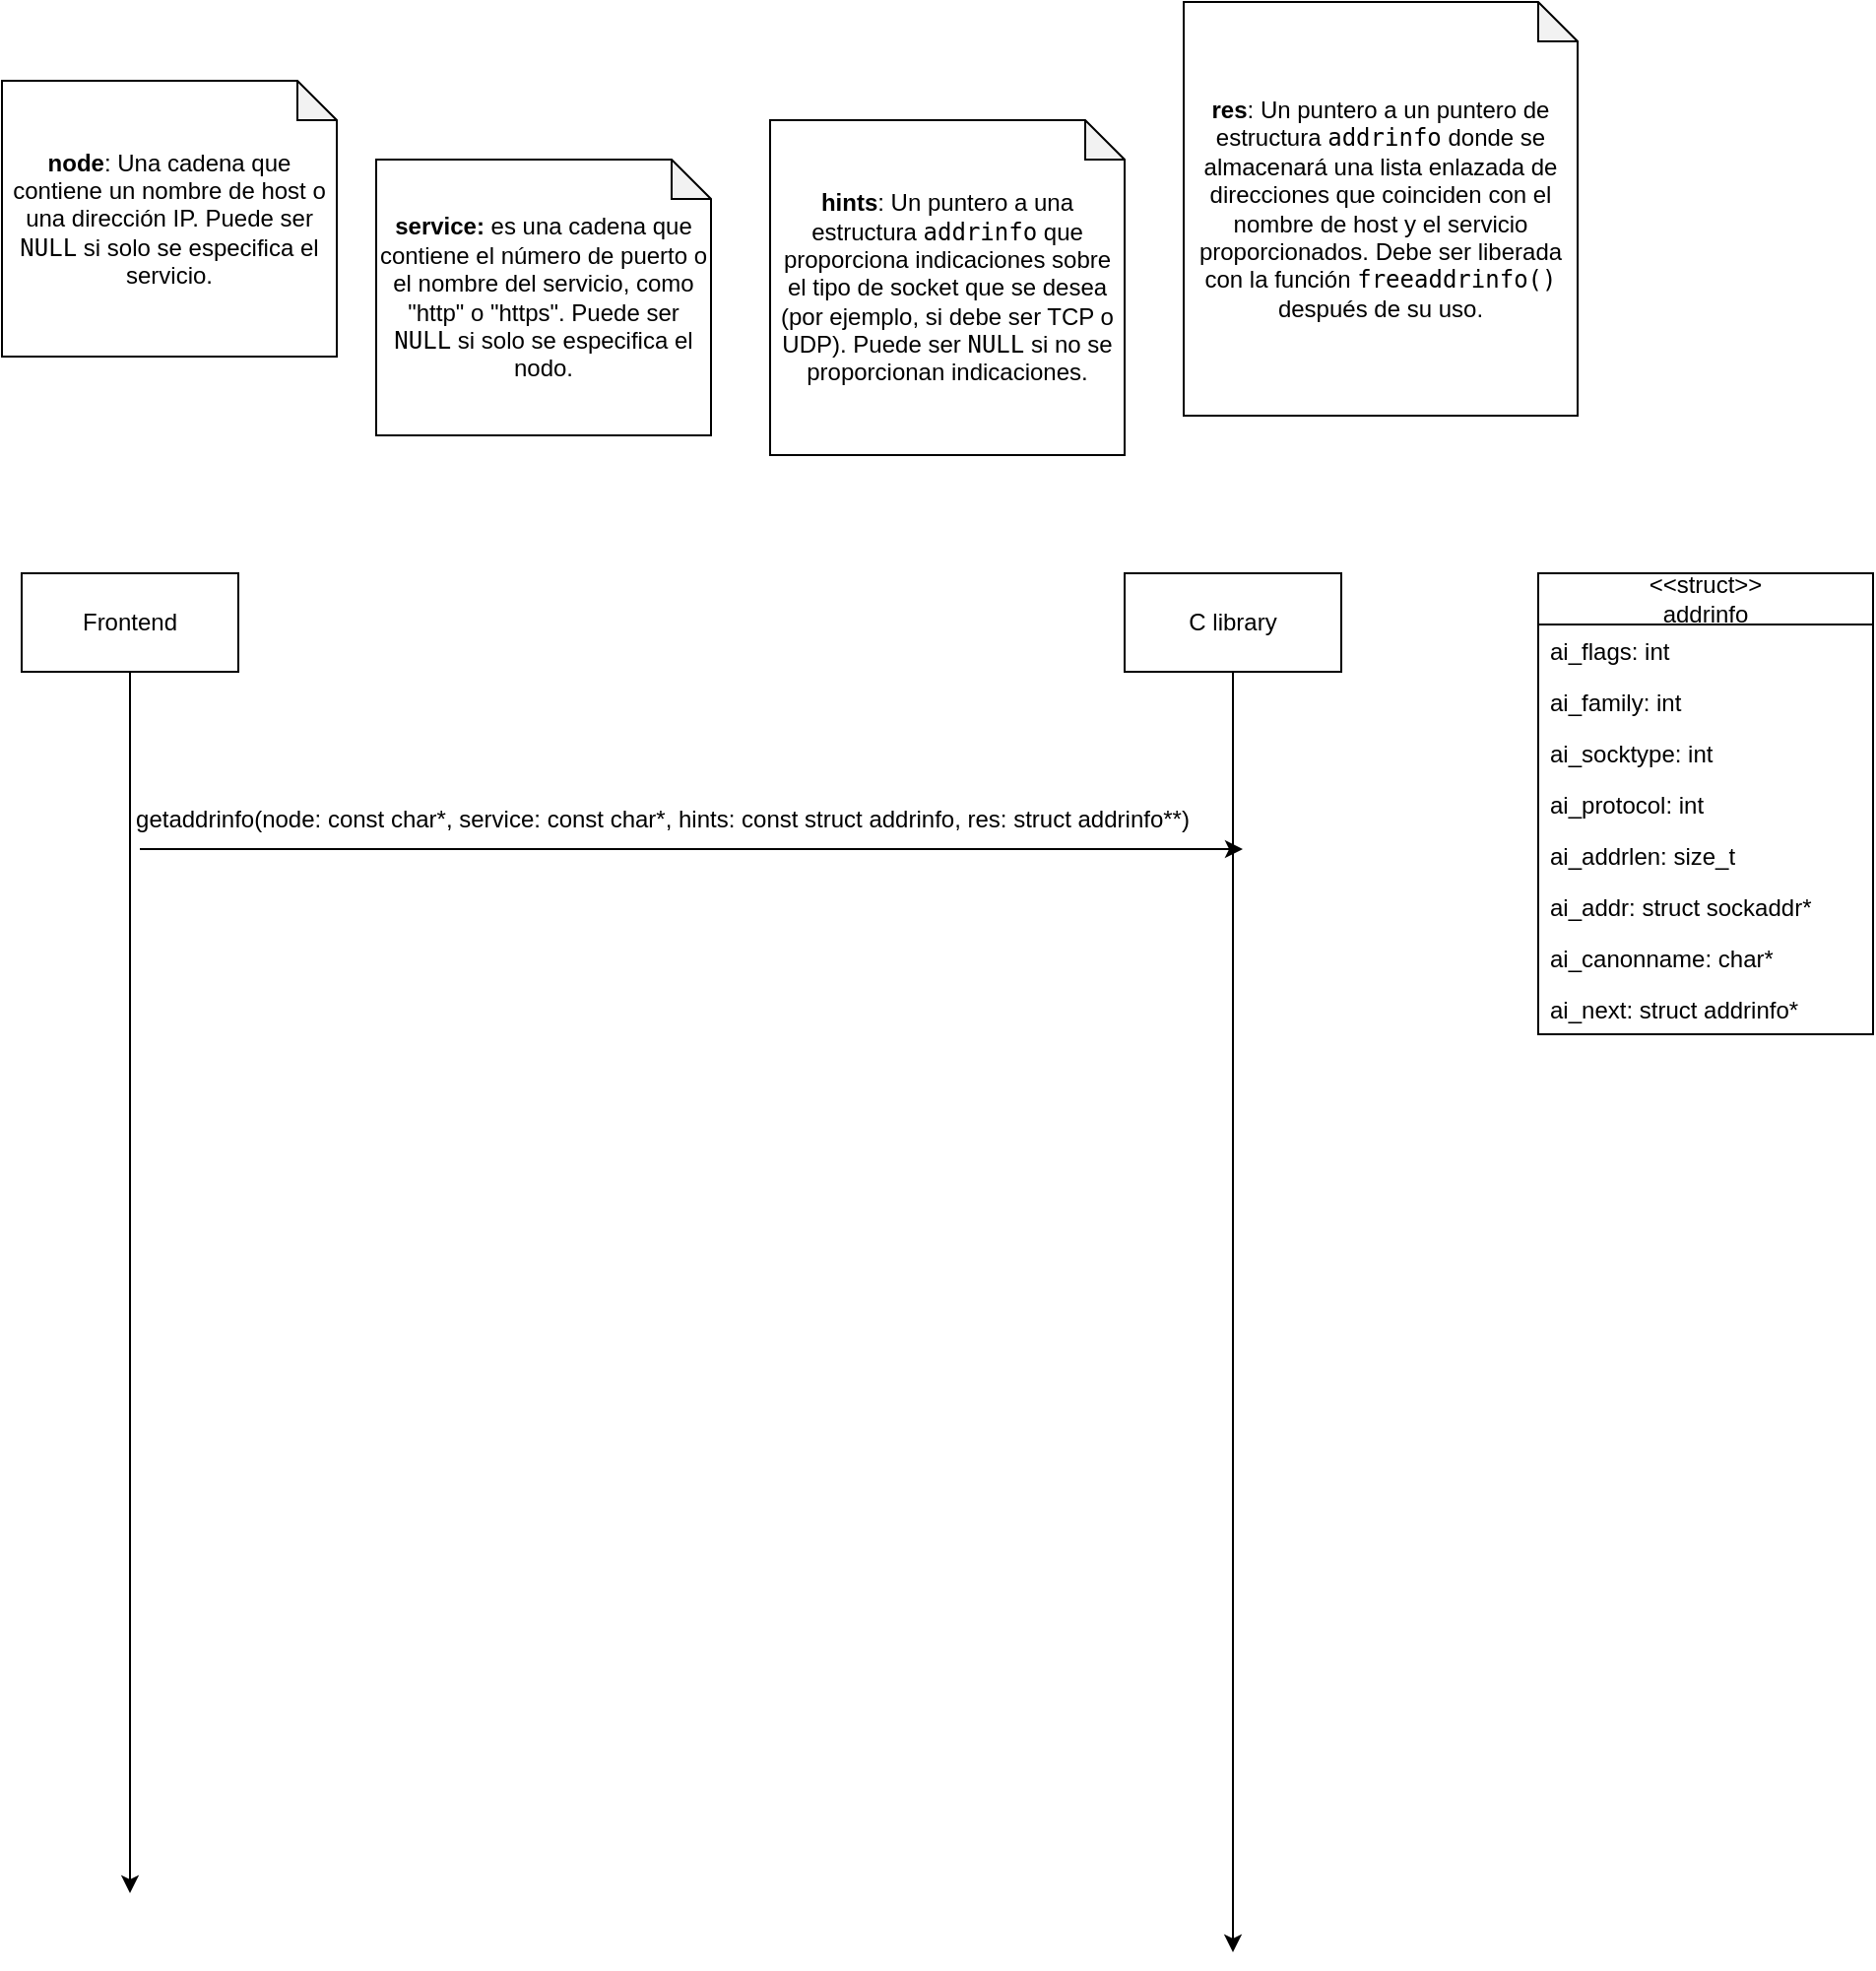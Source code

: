 <mxfile version="24.6.4" type="github">
  <diagram name="Page-1" id="5t9SXQHwzMr7FMVrbLiX">
    <mxGraphModel dx="1609" dy="2029" grid="1" gridSize="10" guides="1" tooltips="1" connect="1" arrows="1" fold="1" page="1" pageScale="1" pageWidth="850" pageHeight="1100" math="0" shadow="0">
      <root>
        <mxCell id="0" />
        <mxCell id="1" parent="0" />
        <mxCell id="mOT4k2AXeN2p3QyFXt1q-4" style="edgeStyle=orthogonalEdgeStyle;rounded=0;orthogonalLoop=1;jettySize=auto;html=1;" edge="1" parent="1" source="mOT4k2AXeN2p3QyFXt1q-2">
          <mxGeometry relative="1" as="geometry">
            <mxPoint x="195" y="770" as="targetPoint" />
          </mxGeometry>
        </mxCell>
        <mxCell id="mOT4k2AXeN2p3QyFXt1q-2" value="Frontend" style="html=1;whiteSpace=wrap;" vertex="1" parent="1">
          <mxGeometry x="140" y="100" width="110" height="50" as="geometry" />
        </mxCell>
        <mxCell id="mOT4k2AXeN2p3QyFXt1q-5" style="edgeStyle=orthogonalEdgeStyle;rounded=0;orthogonalLoop=1;jettySize=auto;html=1;" edge="1" parent="1" source="mOT4k2AXeN2p3QyFXt1q-3">
          <mxGeometry relative="1" as="geometry">
            <mxPoint x="755" y="800" as="targetPoint" />
          </mxGeometry>
        </mxCell>
        <mxCell id="mOT4k2AXeN2p3QyFXt1q-3" value="C library" style="html=1;whiteSpace=wrap;" vertex="1" parent="1">
          <mxGeometry x="700" y="100" width="110" height="50" as="geometry" />
        </mxCell>
        <mxCell id="mOT4k2AXeN2p3QyFXt1q-6" value="" style="endArrow=classic;html=1;rounded=0;" edge="1" parent="1">
          <mxGeometry width="50" height="50" relative="1" as="geometry">
            <mxPoint x="200" y="240" as="sourcePoint" />
            <mxPoint x="760" y="240" as="targetPoint" />
          </mxGeometry>
        </mxCell>
        <mxCell id="mOT4k2AXeN2p3QyFXt1q-7" value="getaddrinfo(node: const char*, service: const char*, hints: const struct addrinfo, res: struct addrinfo**)" style="text;html=1;align=center;verticalAlign=middle;resizable=0;points=[];autosize=1;strokeColor=none;fillColor=none;" vertex="1" parent="1">
          <mxGeometry x="185" y="210" width="560" height="30" as="geometry" />
        </mxCell>
        <mxCell id="mOT4k2AXeN2p3QyFXt1q-9" value="&lt;b&gt;service:&lt;/b&gt; es una cadena que contiene el número de puerto o el nombre del servicio, como &quot;http&quot; o &quot;https&quot;. Puede ser &lt;code&gt;NULL&lt;/code&gt; si solo se especifica el nodo." style="shape=note;whiteSpace=wrap;html=1;backgroundOutline=1;darkOpacity=0.05;size=20;" vertex="1" parent="1">
          <mxGeometry x="320" y="-110" width="170" height="140" as="geometry" />
        </mxCell>
        <mxCell id="mOT4k2AXeN2p3QyFXt1q-10" value="&lt;strong&gt;node&lt;/strong&gt;: Una cadena que contiene un nombre de host o una dirección IP. Puede ser &lt;code&gt;NULL&lt;/code&gt; si solo se especifica el servicio." style="shape=note;whiteSpace=wrap;html=1;backgroundOutline=1;darkOpacity=0.05;size=20;" vertex="1" parent="1">
          <mxGeometry x="130" y="-150" width="170" height="140" as="geometry" />
        </mxCell>
        <mxCell id="mOT4k2AXeN2p3QyFXt1q-11" value="&lt;strong&gt;hints&lt;/strong&gt;: Un puntero a una estructura &lt;code&gt;addrinfo&lt;/code&gt; que proporciona indicaciones sobre el tipo de socket que se desea (por ejemplo, si debe ser TCP o UDP). Puede ser &lt;code&gt;NULL&lt;/code&gt; si no se proporcionan indicaciones." style="shape=note;whiteSpace=wrap;html=1;backgroundOutline=1;darkOpacity=0.05;size=20;" vertex="1" parent="1">
          <mxGeometry x="520" y="-130" width="180" height="170" as="geometry" />
        </mxCell>
        <mxCell id="mOT4k2AXeN2p3QyFXt1q-12" value="&lt;strong&gt;res&lt;/strong&gt;: Un puntero a un puntero de estructura &lt;code&gt;addrinfo&lt;/code&gt; donde se almacenará una lista enlazada de direcciones que coinciden con el nombre de host y el servicio proporcionados. Debe ser liberada con la función &lt;code&gt;freeaddrinfo()&lt;/code&gt; después de su uso." style="shape=note;whiteSpace=wrap;html=1;backgroundOutline=1;darkOpacity=0.05;size=20;" vertex="1" parent="1">
          <mxGeometry x="730" y="-190" width="200" height="210" as="geometry" />
        </mxCell>
        <mxCell id="mOT4k2AXeN2p3QyFXt1q-14" value="&amp;lt;&amp;lt;struct&amp;gt;&amp;gt;&lt;br&gt;&lt;div&gt;addrinfo&lt;/div&gt;" style="swimlane;fontStyle=0;childLayout=stackLayout;horizontal=1;startSize=26;fillColor=none;horizontalStack=0;resizeParent=1;resizeParentMax=0;resizeLast=0;collapsible=1;marginBottom=0;whiteSpace=wrap;html=1;" vertex="1" parent="1">
          <mxGeometry x="910" y="100" width="170" height="234" as="geometry" />
        </mxCell>
        <mxCell id="mOT4k2AXeN2p3QyFXt1q-15" value="ai_flags: int" style="text;strokeColor=none;fillColor=none;align=left;verticalAlign=top;spacingLeft=4;spacingRight=4;overflow=hidden;rotatable=0;points=[[0,0.5],[1,0.5]];portConstraint=eastwest;whiteSpace=wrap;html=1;" vertex="1" parent="mOT4k2AXeN2p3QyFXt1q-14">
          <mxGeometry y="26" width="170" height="26" as="geometry" />
        </mxCell>
        <mxCell id="mOT4k2AXeN2p3QyFXt1q-16" value="ai_family: int" style="text;strokeColor=none;fillColor=none;align=left;verticalAlign=top;spacingLeft=4;spacingRight=4;overflow=hidden;rotatable=0;points=[[0,0.5],[1,0.5]];portConstraint=eastwest;whiteSpace=wrap;html=1;" vertex="1" parent="mOT4k2AXeN2p3QyFXt1q-14">
          <mxGeometry y="52" width="170" height="26" as="geometry" />
        </mxCell>
        <mxCell id="mOT4k2AXeN2p3QyFXt1q-17" value="ai_socktype: int" style="text;strokeColor=none;fillColor=none;align=left;verticalAlign=top;spacingLeft=4;spacingRight=4;overflow=hidden;rotatable=0;points=[[0,0.5],[1,0.5]];portConstraint=eastwest;whiteSpace=wrap;html=1;" vertex="1" parent="mOT4k2AXeN2p3QyFXt1q-14">
          <mxGeometry y="78" width="170" height="26" as="geometry" />
        </mxCell>
        <mxCell id="mOT4k2AXeN2p3QyFXt1q-22" value="ai_protocol: int" style="text;strokeColor=none;fillColor=none;align=left;verticalAlign=top;spacingLeft=4;spacingRight=4;overflow=hidden;rotatable=0;points=[[0,0.5],[1,0.5]];portConstraint=eastwest;whiteSpace=wrap;html=1;" vertex="1" parent="mOT4k2AXeN2p3QyFXt1q-14">
          <mxGeometry y="104" width="170" height="26" as="geometry" />
        </mxCell>
        <mxCell id="mOT4k2AXeN2p3QyFXt1q-23" value="ai_addrlen: size_t" style="text;strokeColor=none;fillColor=none;align=left;verticalAlign=top;spacingLeft=4;spacingRight=4;overflow=hidden;rotatable=0;points=[[0,0.5],[1,0.5]];portConstraint=eastwest;whiteSpace=wrap;html=1;" vertex="1" parent="mOT4k2AXeN2p3QyFXt1q-14">
          <mxGeometry y="130" width="170" height="26" as="geometry" />
        </mxCell>
        <mxCell id="mOT4k2AXeN2p3QyFXt1q-24" value="ai_addr: struct sockaddr*" style="text;strokeColor=none;fillColor=none;align=left;verticalAlign=top;spacingLeft=4;spacingRight=4;overflow=hidden;rotatable=0;points=[[0,0.5],[1,0.5]];portConstraint=eastwest;whiteSpace=wrap;html=1;" vertex="1" parent="mOT4k2AXeN2p3QyFXt1q-14">
          <mxGeometry y="156" width="170" height="26" as="geometry" />
        </mxCell>
        <mxCell id="mOT4k2AXeN2p3QyFXt1q-25" value="ai_canonname: char*" style="text;strokeColor=none;fillColor=none;align=left;verticalAlign=top;spacingLeft=4;spacingRight=4;overflow=hidden;rotatable=0;points=[[0,0.5],[1,0.5]];portConstraint=eastwest;whiteSpace=wrap;html=1;" vertex="1" parent="mOT4k2AXeN2p3QyFXt1q-14">
          <mxGeometry y="182" width="170" height="26" as="geometry" />
        </mxCell>
        <mxCell id="mOT4k2AXeN2p3QyFXt1q-26" value="ai_next: struct addrinfo*" style="text;strokeColor=none;fillColor=none;align=left;verticalAlign=top;spacingLeft=4;spacingRight=4;overflow=hidden;rotatable=0;points=[[0,0.5],[1,0.5]];portConstraint=eastwest;whiteSpace=wrap;html=1;" vertex="1" parent="mOT4k2AXeN2p3QyFXt1q-14">
          <mxGeometry y="208" width="170" height="26" as="geometry" />
        </mxCell>
      </root>
    </mxGraphModel>
  </diagram>
</mxfile>

